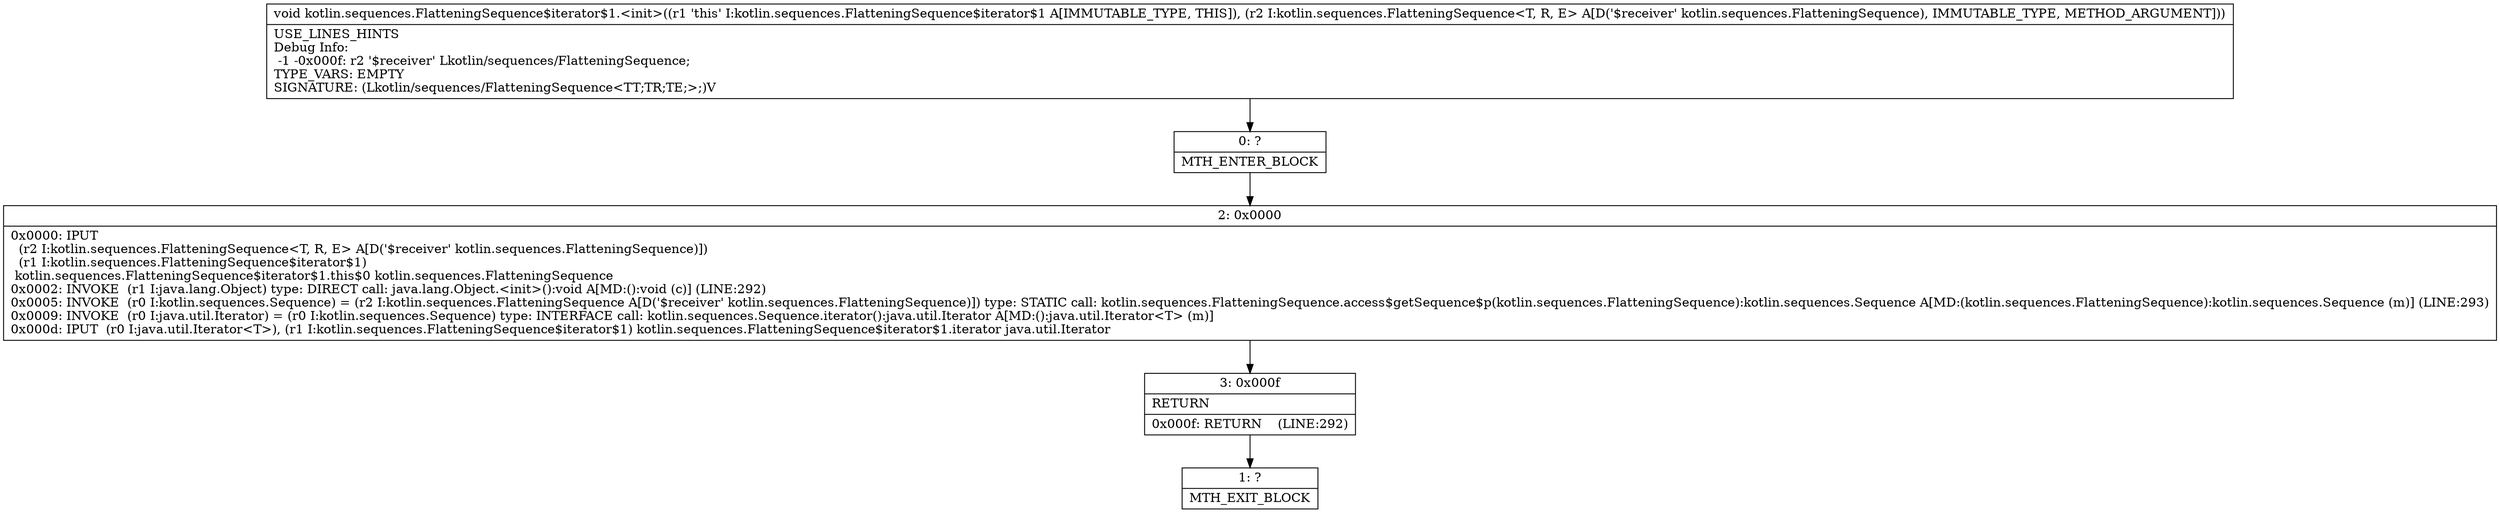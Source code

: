 digraph "CFG forkotlin.sequences.FlatteningSequence$iterator$1.\<init\>(Lkotlin\/sequences\/FlatteningSequence;)V" {
Node_0 [shape=record,label="{0\:\ ?|MTH_ENTER_BLOCK\l}"];
Node_2 [shape=record,label="{2\:\ 0x0000|0x0000: IPUT  \l  (r2 I:kotlin.sequences.FlatteningSequence\<T, R, E\> A[D('$receiver' kotlin.sequences.FlatteningSequence)])\l  (r1 I:kotlin.sequences.FlatteningSequence$iterator$1)\l kotlin.sequences.FlatteningSequence$iterator$1.this$0 kotlin.sequences.FlatteningSequence \l0x0002: INVOKE  (r1 I:java.lang.Object) type: DIRECT call: java.lang.Object.\<init\>():void A[MD:():void (c)] (LINE:292)\l0x0005: INVOKE  (r0 I:kotlin.sequences.Sequence) = (r2 I:kotlin.sequences.FlatteningSequence A[D('$receiver' kotlin.sequences.FlatteningSequence)]) type: STATIC call: kotlin.sequences.FlatteningSequence.access$getSequence$p(kotlin.sequences.FlatteningSequence):kotlin.sequences.Sequence A[MD:(kotlin.sequences.FlatteningSequence):kotlin.sequences.Sequence (m)] (LINE:293)\l0x0009: INVOKE  (r0 I:java.util.Iterator) = (r0 I:kotlin.sequences.Sequence) type: INTERFACE call: kotlin.sequences.Sequence.iterator():java.util.Iterator A[MD:():java.util.Iterator\<T\> (m)]\l0x000d: IPUT  (r0 I:java.util.Iterator\<T\>), (r1 I:kotlin.sequences.FlatteningSequence$iterator$1) kotlin.sequences.FlatteningSequence$iterator$1.iterator java.util.Iterator \l}"];
Node_3 [shape=record,label="{3\:\ 0x000f|RETURN\l|0x000f: RETURN    (LINE:292)\l}"];
Node_1 [shape=record,label="{1\:\ ?|MTH_EXIT_BLOCK\l}"];
MethodNode[shape=record,label="{void kotlin.sequences.FlatteningSequence$iterator$1.\<init\>((r1 'this' I:kotlin.sequences.FlatteningSequence$iterator$1 A[IMMUTABLE_TYPE, THIS]), (r2 I:kotlin.sequences.FlatteningSequence\<T, R, E\> A[D('$receiver' kotlin.sequences.FlatteningSequence), IMMUTABLE_TYPE, METHOD_ARGUMENT]))  | USE_LINES_HINTS\lDebug Info:\l  \-1 \-0x000f: r2 '$receiver' Lkotlin\/sequences\/FlatteningSequence;\lTYPE_VARS: EMPTY\lSIGNATURE: (Lkotlin\/sequences\/FlatteningSequence\<TT;TR;TE;\>;)V\l}"];
MethodNode -> Node_0;Node_0 -> Node_2;
Node_2 -> Node_3;
Node_3 -> Node_1;
}

